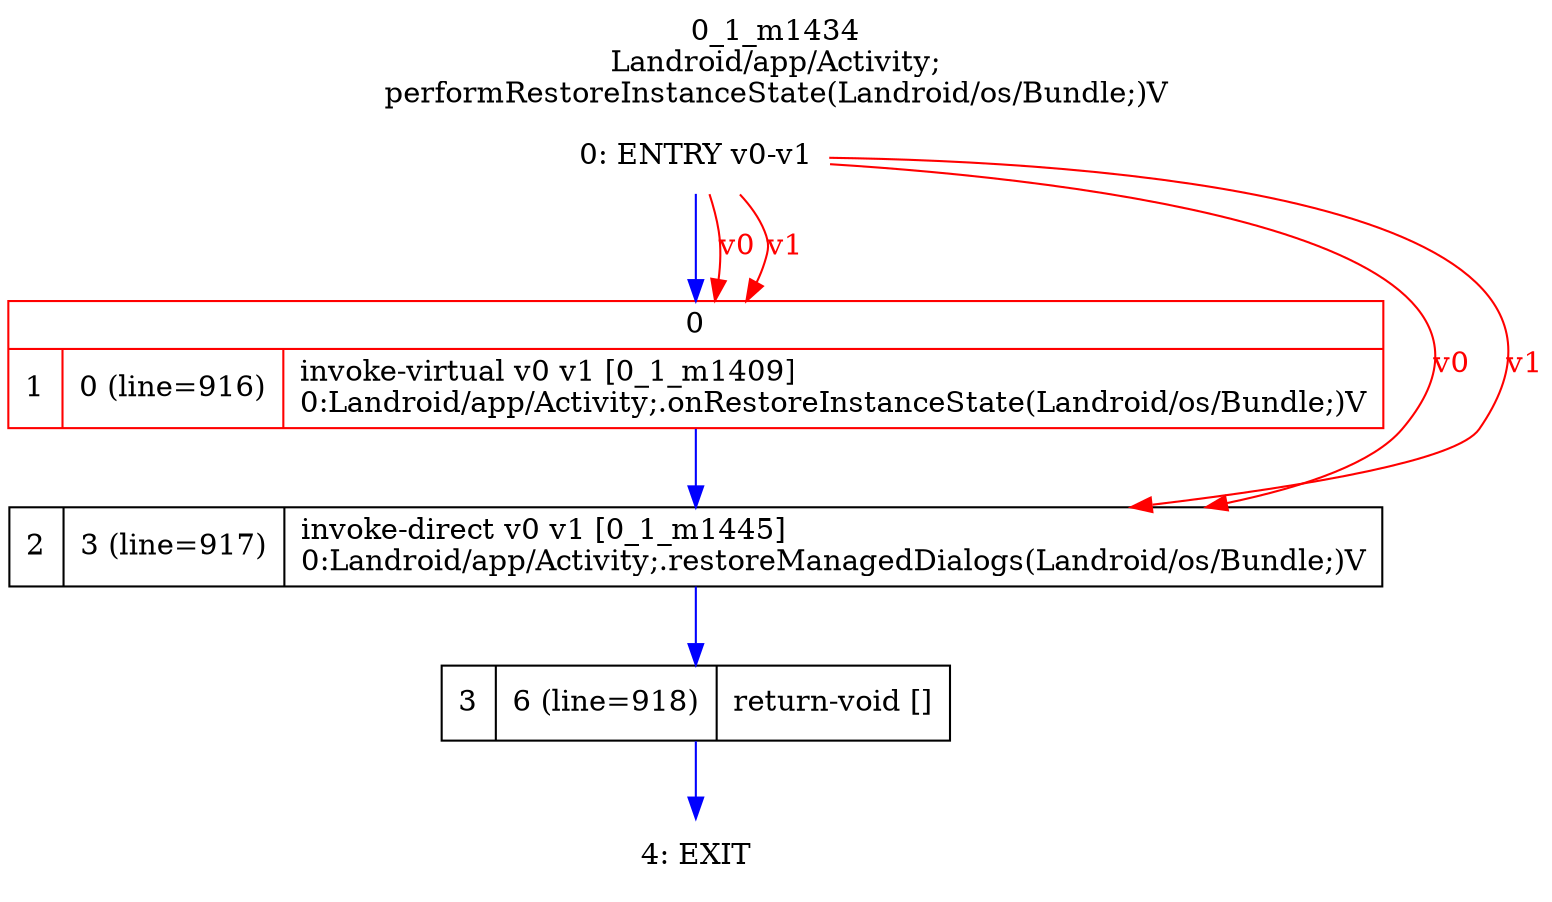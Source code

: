 digraph G {
rankdir=UD;
labelloc=t;
label="0_1_m1434\nLandroid/app/Activity;
performRestoreInstanceState(Landroid/os/Bundle;)V";
0[label="0: ENTRY v0-v1",shape=plaintext];
1[label="{0|{1|0 (line=916)|invoke-virtual v0 v1 [0_1_m1409]\l0:Landroid/app/Activity;.onRestoreInstanceState(Landroid/os/Bundle;)V\l}}",shape=record,URL="0_1_m1409.dot", color=red];
2[label="2|3 (line=917)|invoke-direct v0 v1 [0_1_m1445]\l0:Landroid/app/Activity;.restoreManagedDialogs(Landroid/os/Bundle;)V\l",shape=record,URL="0_1_m1445.dot"];
3[label="3|6 (line=918)|return-void []\l",shape=record];
4[label="4: EXIT",shape=plaintext];
0->1 [color=blue, fontcolor=blue,weight=100, taillabel=""];
1->2 [color=blue, fontcolor=blue,weight=100, taillabel=""];
2->3 [color=blue, fontcolor=blue,weight=100, taillabel=""];
3->4 [color=blue, fontcolor=blue,weight=100, taillabel=""];
0->1 [color=red, fontcolor=red, label="v0"];
0->1 [color=red, fontcolor=red, label="v1"];
0->2 [color=red, fontcolor=red, label="v0"];
0->2 [color=red, fontcolor=red, label="v1"];
}
